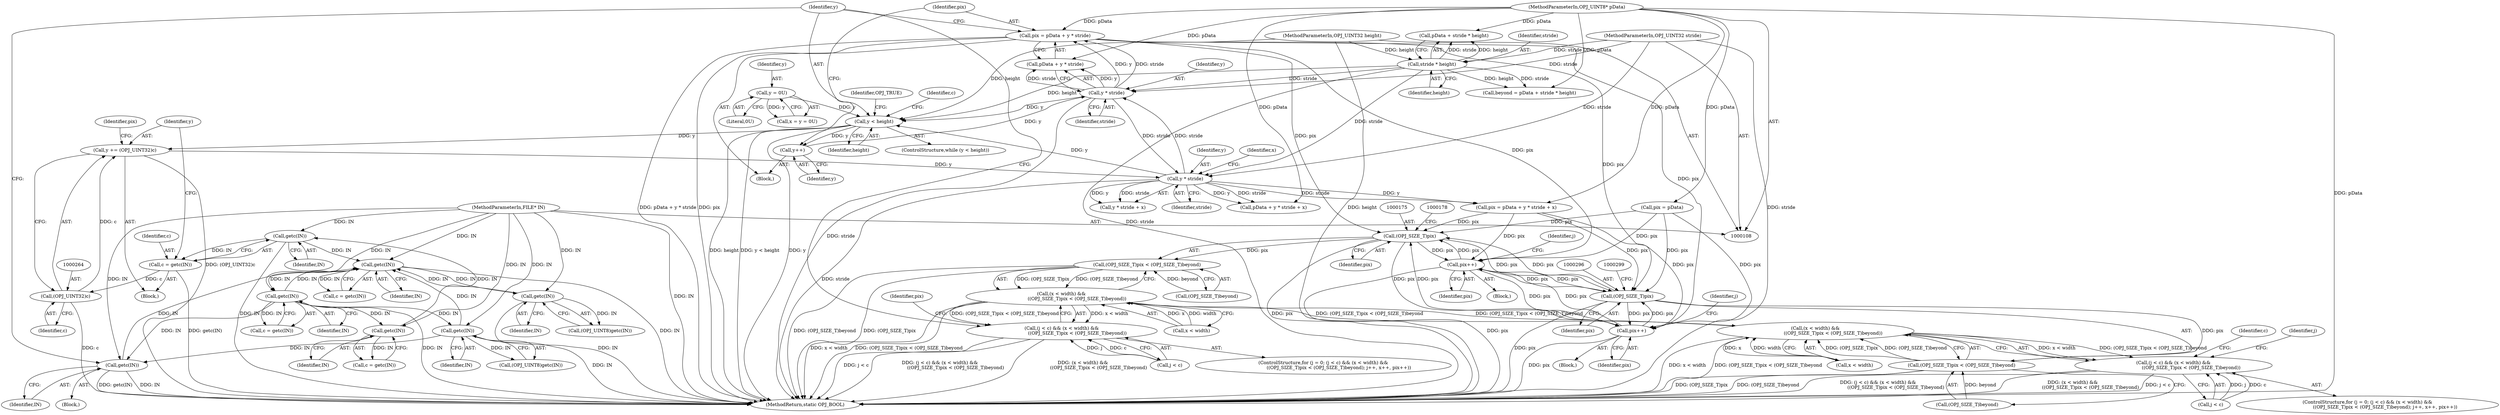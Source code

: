digraph "1_openjpeg_cbe7384016083eac16078b359acd7a842253d503@integer" {
"1000228" [label="(Call,pix = pData + y * stride)"];
"1000110" [label="(MethodParameterIn,OPJ_UINT8* pData)"];
"1000232" [label="(Call,y * stride)"];
"1000226" [label="(Call,y++)"];
"1000135" [label="(Call,y < height)"];
"1000131" [label="(Call,y = 0U)"];
"1000271" [label="(Call,y * stride)"];
"1000261" [label="(Call,y += (OPJ_UINT32)c)"];
"1000263" [label="(Call,(OPJ_UINT32)c)"];
"1000257" [label="(Call,c = getc(IN))"];
"1000259" [label="(Call,getc(IN))"];
"1000250" [label="(Call,getc(IN))"];
"1000210" [label="(Call,getc(IN))"];
"1000142" [label="(Call,getc(IN))"];
"1000159" [label="(Call,getc(IN))"];
"1000109" [label="(MethodParameterIn,FILE* IN)"];
"1000353" [label="(Call,getc(IN))"];
"1000321" [label="(Call,getc(IN))"];
"1000123" [label="(Call,stride * height)"];
"1000111" [label="(MethodParameterIn,OPJ_UINT32 stride)"];
"1000113" [label="(MethodParameterIn,OPJ_UINT32 height)"];
"1000174" [label="(Call,(OPJ_SIZE_T)pix)"];
"1000173" [label="(Call,(OPJ_SIZE_T)pix < (OPJ_SIZE_T)beyond)"];
"1000169" [label="(Call,(x < width) &&\n                     ((OPJ_SIZE_T)pix < (OPJ_SIZE_T)beyond))"];
"1000165" [label="(Call,(j < c) && (x < width) &&\n                     ((OPJ_SIZE_T)pix < (OPJ_SIZE_T)beyond))"];
"1000290" [label="(Call,(x < width) &&\n                        ((OPJ_SIZE_T)pix < (OPJ_SIZE_T)beyond))"];
"1000286" [label="(Call,(j < c) && (x < width) &&\n                        ((OPJ_SIZE_T)pix < (OPJ_SIZE_T)beyond))"];
"1000186" [label="(Call,pix++)"];
"1000295" [label="(Call,(OPJ_SIZE_T)pix)"];
"1000294" [label="(Call,(OPJ_SIZE_T)pix < (OPJ_SIZE_T)beyond)"];
"1000307" [label="(Call,pix++)"];
"1000142" [label="(Call,getc(IN))"];
"1000287" [label="(Call,j < c)"];
"1000227" [label="(Identifier,y)"];
"1000110" [label="(MethodParameterIn,OPJ_UINT8* pData)"];
"1000169" [label="(Call,(x < width) &&\n                     ((OPJ_SIZE_T)pix < (OPJ_SIZE_T)beyond))"];
"1000294" [label="(Call,(OPJ_SIZE_T)pix < (OPJ_SIZE_T)beyond)"];
"1000307" [label="(Call,pix++)"];
"1000354" [label="(Identifier,IN)"];
"1000357" [label="(MethodReturn,static OPJ_BOOL)"];
"1000259" [label="(Call,getc(IN))"];
"1000161" [label="(ControlStructure,for (j = 0; (j < c) && (x < width) &&\n                     ((OPJ_SIZE_T)pix < (OPJ_SIZE_T)beyond); j++, x++, pix++))"];
"1000186" [label="(Call,pix++)"];
"1000177" [label="(Call,(OPJ_SIZE_T)beyond)"];
"1000131" [label="(Call,y = 0U)"];
"1000272" [label="(Identifier,y)"];
"1000295" [label="(Call,(OPJ_SIZE_T)pix)"];
"1000248" [label="(Call,c = getc(IN))"];
"1000290" [label="(Call,(x < width) &&\n                        ((OPJ_SIZE_T)pix < (OPJ_SIZE_T)beyond))"];
"1000291" [label="(Call,x < width)"];
"1000273" [label="(Identifier,stride)"];
"1000191" [label="(Identifier,pix)"];
"1000124" [label="(Identifier,stride)"];
"1000167" [label="(Identifier,j)"];
"1000157" [label="(Call,(OPJ_UINT8)getc(IN))"];
"1000251" [label="(Identifier,IN)"];
"1000321" [label="(Call,getc(IN))"];
"1000176" [label="(Identifier,pix)"];
"1000211" [label="(Identifier,IN)"];
"1000113" [label="(MethodParameterIn,OPJ_UINT32 height)"];
"1000353" [label="(Call,getc(IN))"];
"1000187" [label="(Identifier,pix)"];
"1000267" [label="(Identifier,pix)"];
"1000288" [label="(Identifier,j)"];
"1000250" [label="(Call,getc(IN))"];
"1000160" [label="(Identifier,IN)"];
"1000352" [label="(Block,)"];
"1000232" [label="(Call,y * stride)"];
"1000222" [label="(Block,)"];
"1000165" [label="(Call,(j < c) && (x < width) &&\n                     ((OPJ_SIZE_T)pix < (OPJ_SIZE_T)beyond))"];
"1000121" [label="(Call,pData + stride * height)"];
"1000129" [label="(Call,x = y = 0U)"];
"1000344" [label="(Identifier,c)"];
"1000268" [label="(Call,pData + y * stride + x)"];
"1000274" [label="(Identifier,x)"];
"1000234" [label="(Identifier,stride)"];
"1000119" [label="(Call,beyond = pData + stride * height)"];
"1000322" [label="(Identifier,IN)"];
"1000226" [label="(Call,y++)"];
"1000298" [label="(Call,(OPJ_SIZE_T)beyond)"];
"1000170" [label="(Call,x < width)"];
"1000233" [label="(Identifier,y)"];
"1000159" [label="(Call,getc(IN))"];
"1000140" [label="(Call,c = getc(IN))"];
"1000257" [label="(Call,c = getc(IN))"];
"1000265" [label="(Identifier,c)"];
"1000262" [label="(Identifier,y)"];
"1000125" [label="(Identifier,height)"];
"1000137" [label="(Identifier,height)"];
"1000356" [label="(Identifier,OPJ_TRUE)"];
"1000173" [label="(Call,(OPJ_SIZE_T)pix < (OPJ_SIZE_T)beyond)"];
"1000319" [label="(Call,(OPJ_UINT8)getc(IN))"];
"1000286" [label="(Call,(j < c) && (x < width) &&\n                        ((OPJ_SIZE_T)pix < (OPJ_SIZE_T)beyond))"];
"1000230" [label="(Call,pData + y * stride)"];
"1000210" [label="(Call,getc(IN))"];
"1000297" [label="(Identifier,pix)"];
"1000126" [label="(Call,pix = pData)"];
"1000135" [label="(Call,y < height)"];
"1000282" [label="(ControlStructure,for (j = 0; (j < c) && (x < width) &&\n                        ((OPJ_SIZE_T)pix < (OPJ_SIZE_T)beyond); j++, x++, pix++))"];
"1000260" [label="(Identifier,IN)"];
"1000228" [label="(Call,pix = pData + y * stride)"];
"1000261" [label="(Call,y += (OPJ_UINT32)c)"];
"1000208" [label="(Call,c = getc(IN))"];
"1000229" [label="(Identifier,pix)"];
"1000109" [label="(MethodParameterIn,FILE* IN)"];
"1000271" [label="(Call,y * stride)"];
"1000174" [label="(Call,(OPJ_SIZE_T)pix)"];
"1000166" [label="(Call,j < c)"];
"1000270" [label="(Call,y * stride + x)"];
"1000313" [label="(Identifier,j)"];
"1000308" [label="(Identifier,pix)"];
"1000143" [label="(Identifier,IN)"];
"1000258" [label="(Identifier,c)"];
"1000132" [label="(Identifier,y)"];
"1000141" [label="(Identifier,c)"];
"1000304" [label="(Block,)"];
"1000247" [label="(Block,)"];
"1000266" [label="(Call,pix = pData + y * stride + x)"];
"1000123" [label="(Call,stride * height)"];
"1000133" [label="(Literal,0U)"];
"1000263" [label="(Call,(OPJ_UINT32)c)"];
"1000136" [label="(Identifier,y)"];
"1000183" [label="(Block,)"];
"1000134" [label="(ControlStructure,while (y < height))"];
"1000111" [label="(MethodParameterIn,OPJ_UINT32 stride)"];
"1000228" -> "1000222"  [label="AST: "];
"1000228" -> "1000230"  [label="CFG: "];
"1000229" -> "1000228"  [label="AST: "];
"1000230" -> "1000228"  [label="AST: "];
"1000136" -> "1000228"  [label="CFG: "];
"1000228" -> "1000357"  [label="DDG: pix"];
"1000228" -> "1000357"  [label="DDG: pData + y * stride"];
"1000228" -> "1000174"  [label="DDG: pix"];
"1000228" -> "1000186"  [label="DDG: pix"];
"1000110" -> "1000228"  [label="DDG: pData"];
"1000232" -> "1000228"  [label="DDG: y"];
"1000232" -> "1000228"  [label="DDG: stride"];
"1000228" -> "1000295"  [label="DDG: pix"];
"1000228" -> "1000307"  [label="DDG: pix"];
"1000110" -> "1000108"  [label="AST: "];
"1000110" -> "1000357"  [label="DDG: pData"];
"1000110" -> "1000119"  [label="DDG: pData"];
"1000110" -> "1000121"  [label="DDG: pData"];
"1000110" -> "1000126"  [label="DDG: pData"];
"1000110" -> "1000230"  [label="DDG: pData"];
"1000110" -> "1000266"  [label="DDG: pData"];
"1000110" -> "1000268"  [label="DDG: pData"];
"1000232" -> "1000230"  [label="AST: "];
"1000232" -> "1000234"  [label="CFG: "];
"1000233" -> "1000232"  [label="AST: "];
"1000234" -> "1000232"  [label="AST: "];
"1000230" -> "1000232"  [label="CFG: "];
"1000232" -> "1000357"  [label="DDG: stride"];
"1000232" -> "1000135"  [label="DDG: y"];
"1000232" -> "1000230"  [label="DDG: y"];
"1000232" -> "1000230"  [label="DDG: stride"];
"1000226" -> "1000232"  [label="DDG: y"];
"1000271" -> "1000232"  [label="DDG: stride"];
"1000123" -> "1000232"  [label="DDG: stride"];
"1000111" -> "1000232"  [label="DDG: stride"];
"1000232" -> "1000271"  [label="DDG: stride"];
"1000226" -> "1000222"  [label="AST: "];
"1000226" -> "1000227"  [label="CFG: "];
"1000227" -> "1000226"  [label="AST: "];
"1000229" -> "1000226"  [label="CFG: "];
"1000135" -> "1000226"  [label="DDG: y"];
"1000135" -> "1000134"  [label="AST: "];
"1000135" -> "1000137"  [label="CFG: "];
"1000136" -> "1000135"  [label="AST: "];
"1000137" -> "1000135"  [label="AST: "];
"1000141" -> "1000135"  [label="CFG: "];
"1000356" -> "1000135"  [label="CFG: "];
"1000135" -> "1000357"  [label="DDG: y < height"];
"1000135" -> "1000357"  [label="DDG: y"];
"1000135" -> "1000357"  [label="DDG: height"];
"1000131" -> "1000135"  [label="DDG: y"];
"1000271" -> "1000135"  [label="DDG: y"];
"1000123" -> "1000135"  [label="DDG: height"];
"1000113" -> "1000135"  [label="DDG: height"];
"1000135" -> "1000261"  [label="DDG: y"];
"1000131" -> "1000129"  [label="AST: "];
"1000131" -> "1000133"  [label="CFG: "];
"1000132" -> "1000131"  [label="AST: "];
"1000133" -> "1000131"  [label="AST: "];
"1000129" -> "1000131"  [label="CFG: "];
"1000131" -> "1000129"  [label="DDG: y"];
"1000271" -> "1000270"  [label="AST: "];
"1000271" -> "1000273"  [label="CFG: "];
"1000272" -> "1000271"  [label="AST: "];
"1000273" -> "1000271"  [label="AST: "];
"1000274" -> "1000271"  [label="CFG: "];
"1000271" -> "1000357"  [label="DDG: stride"];
"1000271" -> "1000266"  [label="DDG: y"];
"1000271" -> "1000266"  [label="DDG: stride"];
"1000271" -> "1000268"  [label="DDG: y"];
"1000271" -> "1000268"  [label="DDG: stride"];
"1000271" -> "1000270"  [label="DDG: y"];
"1000271" -> "1000270"  [label="DDG: stride"];
"1000261" -> "1000271"  [label="DDG: y"];
"1000123" -> "1000271"  [label="DDG: stride"];
"1000111" -> "1000271"  [label="DDG: stride"];
"1000261" -> "1000247"  [label="AST: "];
"1000261" -> "1000263"  [label="CFG: "];
"1000262" -> "1000261"  [label="AST: "];
"1000263" -> "1000261"  [label="AST: "];
"1000267" -> "1000261"  [label="CFG: "];
"1000261" -> "1000357"  [label="DDG: (OPJ_UINT32)c"];
"1000263" -> "1000261"  [label="DDG: c"];
"1000263" -> "1000265"  [label="CFG: "];
"1000264" -> "1000263"  [label="AST: "];
"1000265" -> "1000263"  [label="AST: "];
"1000263" -> "1000357"  [label="DDG: c"];
"1000257" -> "1000263"  [label="DDG: c"];
"1000257" -> "1000247"  [label="AST: "];
"1000257" -> "1000259"  [label="CFG: "];
"1000258" -> "1000257"  [label="AST: "];
"1000259" -> "1000257"  [label="AST: "];
"1000262" -> "1000257"  [label="CFG: "];
"1000257" -> "1000357"  [label="DDG: getc(IN)"];
"1000259" -> "1000257"  [label="DDG: IN"];
"1000259" -> "1000260"  [label="CFG: "];
"1000260" -> "1000259"  [label="AST: "];
"1000259" -> "1000357"  [label="DDG: IN"];
"1000259" -> "1000142"  [label="DDG: IN"];
"1000250" -> "1000259"  [label="DDG: IN"];
"1000109" -> "1000259"  [label="DDG: IN"];
"1000250" -> "1000248"  [label="AST: "];
"1000250" -> "1000251"  [label="CFG: "];
"1000251" -> "1000250"  [label="AST: "];
"1000248" -> "1000250"  [label="CFG: "];
"1000250" -> "1000248"  [label="DDG: IN"];
"1000210" -> "1000250"  [label="DDG: IN"];
"1000109" -> "1000250"  [label="DDG: IN"];
"1000210" -> "1000208"  [label="AST: "];
"1000210" -> "1000211"  [label="CFG: "];
"1000211" -> "1000210"  [label="AST: "];
"1000208" -> "1000210"  [label="CFG: "];
"1000210" -> "1000357"  [label="DDG: IN"];
"1000210" -> "1000142"  [label="DDG: IN"];
"1000210" -> "1000208"  [label="DDG: IN"];
"1000142" -> "1000210"  [label="DDG: IN"];
"1000109" -> "1000210"  [label="DDG: IN"];
"1000210" -> "1000321"  [label="DDG: IN"];
"1000210" -> "1000353"  [label="DDG: IN"];
"1000142" -> "1000140"  [label="AST: "];
"1000142" -> "1000143"  [label="CFG: "];
"1000143" -> "1000142"  [label="AST: "];
"1000140" -> "1000142"  [label="CFG: "];
"1000142" -> "1000357"  [label="DDG: IN"];
"1000142" -> "1000140"  [label="DDG: IN"];
"1000159" -> "1000142"  [label="DDG: IN"];
"1000353" -> "1000142"  [label="DDG: IN"];
"1000321" -> "1000142"  [label="DDG: IN"];
"1000109" -> "1000142"  [label="DDG: IN"];
"1000142" -> "1000159"  [label="DDG: IN"];
"1000159" -> "1000157"  [label="AST: "];
"1000159" -> "1000160"  [label="CFG: "];
"1000160" -> "1000159"  [label="AST: "];
"1000157" -> "1000159"  [label="CFG: "];
"1000159" -> "1000357"  [label="DDG: IN"];
"1000159" -> "1000157"  [label="DDG: IN"];
"1000109" -> "1000159"  [label="DDG: IN"];
"1000109" -> "1000108"  [label="AST: "];
"1000109" -> "1000357"  [label="DDG: IN"];
"1000109" -> "1000321"  [label="DDG: IN"];
"1000109" -> "1000353"  [label="DDG: IN"];
"1000353" -> "1000352"  [label="AST: "];
"1000353" -> "1000354"  [label="CFG: "];
"1000354" -> "1000353"  [label="AST: "];
"1000136" -> "1000353"  [label="CFG: "];
"1000353" -> "1000357"  [label="DDG: getc(IN)"];
"1000353" -> "1000357"  [label="DDG: IN"];
"1000321" -> "1000353"  [label="DDG: IN"];
"1000321" -> "1000319"  [label="AST: "];
"1000321" -> "1000322"  [label="CFG: "];
"1000322" -> "1000321"  [label="AST: "];
"1000319" -> "1000321"  [label="CFG: "];
"1000321" -> "1000357"  [label="DDG: IN"];
"1000321" -> "1000319"  [label="DDG: IN"];
"1000123" -> "1000121"  [label="AST: "];
"1000123" -> "1000125"  [label="CFG: "];
"1000124" -> "1000123"  [label="AST: "];
"1000125" -> "1000123"  [label="AST: "];
"1000121" -> "1000123"  [label="CFG: "];
"1000123" -> "1000357"  [label="DDG: stride"];
"1000123" -> "1000119"  [label="DDG: stride"];
"1000123" -> "1000119"  [label="DDG: height"];
"1000123" -> "1000121"  [label="DDG: stride"];
"1000123" -> "1000121"  [label="DDG: height"];
"1000111" -> "1000123"  [label="DDG: stride"];
"1000113" -> "1000123"  [label="DDG: height"];
"1000111" -> "1000108"  [label="AST: "];
"1000111" -> "1000357"  [label="DDG: stride"];
"1000113" -> "1000108"  [label="AST: "];
"1000113" -> "1000357"  [label="DDG: height"];
"1000174" -> "1000173"  [label="AST: "];
"1000174" -> "1000176"  [label="CFG: "];
"1000175" -> "1000174"  [label="AST: "];
"1000176" -> "1000174"  [label="AST: "];
"1000178" -> "1000174"  [label="CFG: "];
"1000174" -> "1000357"  [label="DDG: pix"];
"1000174" -> "1000173"  [label="DDG: pix"];
"1000186" -> "1000174"  [label="DDG: pix"];
"1000126" -> "1000174"  [label="DDG: pix"];
"1000295" -> "1000174"  [label="DDG: pix"];
"1000307" -> "1000174"  [label="DDG: pix"];
"1000266" -> "1000174"  [label="DDG: pix"];
"1000174" -> "1000186"  [label="DDG: pix"];
"1000174" -> "1000295"  [label="DDG: pix"];
"1000174" -> "1000307"  [label="DDG: pix"];
"1000173" -> "1000169"  [label="AST: "];
"1000173" -> "1000177"  [label="CFG: "];
"1000177" -> "1000173"  [label="AST: "];
"1000169" -> "1000173"  [label="CFG: "];
"1000173" -> "1000357"  [label="DDG: (OPJ_SIZE_T)beyond"];
"1000173" -> "1000357"  [label="DDG: (OPJ_SIZE_T)pix"];
"1000173" -> "1000169"  [label="DDG: (OPJ_SIZE_T)pix"];
"1000173" -> "1000169"  [label="DDG: (OPJ_SIZE_T)beyond"];
"1000177" -> "1000173"  [label="DDG: beyond"];
"1000169" -> "1000165"  [label="AST: "];
"1000169" -> "1000170"  [label="CFG: "];
"1000170" -> "1000169"  [label="AST: "];
"1000165" -> "1000169"  [label="CFG: "];
"1000169" -> "1000357"  [label="DDG: (OPJ_SIZE_T)pix < (OPJ_SIZE_T)beyond"];
"1000169" -> "1000357"  [label="DDG: x < width"];
"1000169" -> "1000165"  [label="DDG: x < width"];
"1000169" -> "1000165"  [label="DDG: (OPJ_SIZE_T)pix < (OPJ_SIZE_T)beyond"];
"1000170" -> "1000169"  [label="DDG: x"];
"1000170" -> "1000169"  [label="DDG: width"];
"1000290" -> "1000169"  [label="DDG: (OPJ_SIZE_T)pix < (OPJ_SIZE_T)beyond"];
"1000169" -> "1000290"  [label="DDG: (OPJ_SIZE_T)pix < (OPJ_SIZE_T)beyond"];
"1000165" -> "1000161"  [label="AST: "];
"1000165" -> "1000166"  [label="CFG: "];
"1000166" -> "1000165"  [label="AST: "];
"1000136" -> "1000165"  [label="CFG: "];
"1000191" -> "1000165"  [label="CFG: "];
"1000165" -> "1000357"  [label="DDG: (x < width) &&\n                     ((OPJ_SIZE_T)pix < (OPJ_SIZE_T)beyond)"];
"1000165" -> "1000357"  [label="DDG: j < c"];
"1000165" -> "1000357"  [label="DDG: (j < c) && (x < width) &&\n                     ((OPJ_SIZE_T)pix < (OPJ_SIZE_T)beyond)"];
"1000166" -> "1000165"  [label="DDG: j"];
"1000166" -> "1000165"  [label="DDG: c"];
"1000290" -> "1000286"  [label="AST: "];
"1000290" -> "1000291"  [label="CFG: "];
"1000290" -> "1000294"  [label="CFG: "];
"1000291" -> "1000290"  [label="AST: "];
"1000294" -> "1000290"  [label="AST: "];
"1000286" -> "1000290"  [label="CFG: "];
"1000290" -> "1000357"  [label="DDG: x < width"];
"1000290" -> "1000357"  [label="DDG: (OPJ_SIZE_T)pix < (OPJ_SIZE_T)beyond"];
"1000290" -> "1000286"  [label="DDG: x < width"];
"1000290" -> "1000286"  [label="DDG: (OPJ_SIZE_T)pix < (OPJ_SIZE_T)beyond"];
"1000291" -> "1000290"  [label="DDG: x"];
"1000291" -> "1000290"  [label="DDG: width"];
"1000294" -> "1000290"  [label="DDG: (OPJ_SIZE_T)pix"];
"1000294" -> "1000290"  [label="DDG: (OPJ_SIZE_T)beyond"];
"1000286" -> "1000282"  [label="AST: "];
"1000286" -> "1000287"  [label="CFG: "];
"1000287" -> "1000286"  [label="AST: "];
"1000313" -> "1000286"  [label="CFG: "];
"1000344" -> "1000286"  [label="CFG: "];
"1000286" -> "1000357"  [label="DDG: (j < c) && (x < width) &&\n                        ((OPJ_SIZE_T)pix < (OPJ_SIZE_T)beyond)"];
"1000286" -> "1000357"  [label="DDG: (x < width) &&\n                        ((OPJ_SIZE_T)pix < (OPJ_SIZE_T)beyond)"];
"1000286" -> "1000357"  [label="DDG: j < c"];
"1000287" -> "1000286"  [label="DDG: j"];
"1000287" -> "1000286"  [label="DDG: c"];
"1000186" -> "1000183"  [label="AST: "];
"1000186" -> "1000187"  [label="CFG: "];
"1000187" -> "1000186"  [label="AST: "];
"1000167" -> "1000186"  [label="CFG: "];
"1000186" -> "1000357"  [label="DDG: pix"];
"1000126" -> "1000186"  [label="DDG: pix"];
"1000295" -> "1000186"  [label="DDG: pix"];
"1000307" -> "1000186"  [label="DDG: pix"];
"1000266" -> "1000186"  [label="DDG: pix"];
"1000186" -> "1000295"  [label="DDG: pix"];
"1000186" -> "1000307"  [label="DDG: pix"];
"1000295" -> "1000294"  [label="AST: "];
"1000295" -> "1000297"  [label="CFG: "];
"1000296" -> "1000295"  [label="AST: "];
"1000297" -> "1000295"  [label="AST: "];
"1000299" -> "1000295"  [label="CFG: "];
"1000295" -> "1000357"  [label="DDG: pix"];
"1000295" -> "1000294"  [label="DDG: pix"];
"1000126" -> "1000295"  [label="DDG: pix"];
"1000307" -> "1000295"  [label="DDG: pix"];
"1000266" -> "1000295"  [label="DDG: pix"];
"1000295" -> "1000307"  [label="DDG: pix"];
"1000294" -> "1000298"  [label="CFG: "];
"1000298" -> "1000294"  [label="AST: "];
"1000294" -> "1000357"  [label="DDG: (OPJ_SIZE_T)beyond"];
"1000294" -> "1000357"  [label="DDG: (OPJ_SIZE_T)pix"];
"1000298" -> "1000294"  [label="DDG: beyond"];
"1000307" -> "1000304"  [label="AST: "];
"1000307" -> "1000308"  [label="CFG: "];
"1000308" -> "1000307"  [label="AST: "];
"1000288" -> "1000307"  [label="CFG: "];
"1000307" -> "1000357"  [label="DDG: pix"];
"1000126" -> "1000307"  [label="DDG: pix"];
"1000266" -> "1000307"  [label="DDG: pix"];
}
